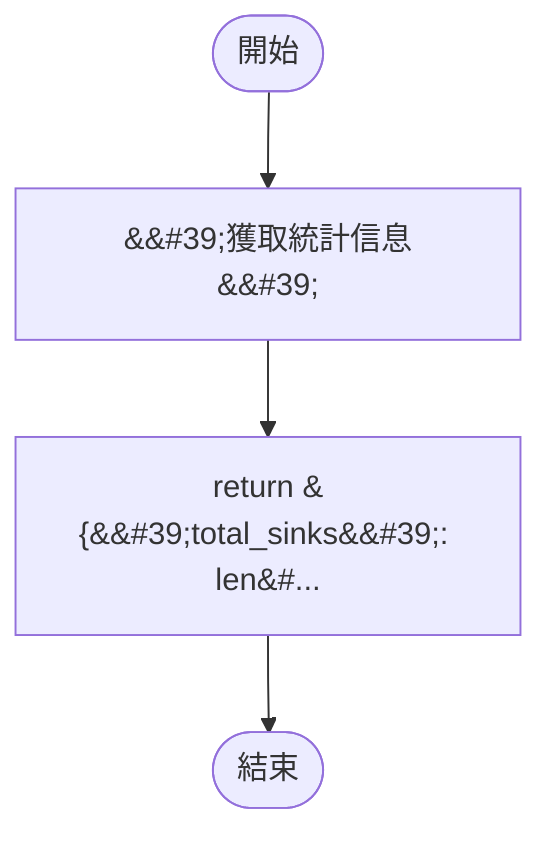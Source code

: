 flowchart TB
    n1([開始])
    n2([結束])
    n3[&amp;&#35;39;獲取統計信息&amp;&#35;39;]
    n4[return &#123;&amp;&#35;39;total_sinks&amp;&#35;39;: len&#...]
    n1 --> n3
    n3 --> n4
    n4 --> n2
